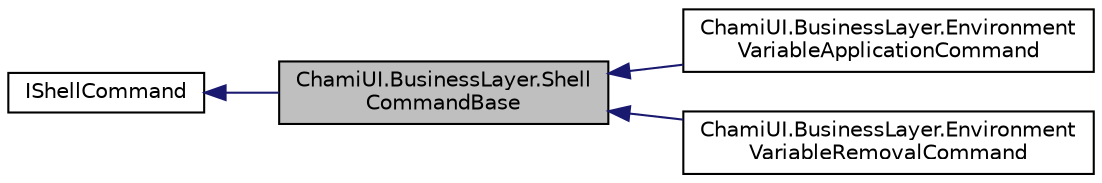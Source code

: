 digraph "ChamiUI.BusinessLayer.ShellCommandBase"
{
 // LATEX_PDF_SIZE
  edge [fontname="Helvetica",fontsize="10",labelfontname="Helvetica",labelfontsize="10"];
  node [fontname="Helvetica",fontsize="10",shape=record];
  rankdir="LR";
  Node1 [label="ChamiUI.BusinessLayer.Shell\lCommandBase",height=0.2,width=0.4,color="black", fillcolor="grey75", style="filled", fontcolor="black",tooltip="Base class that provides common protected methods for classes that implement IShellCommand."];
  Node2 -> Node1 [dir="back",color="midnightblue",fontsize="10",style="solid",fontname="Helvetica"];
  Node2 [label="IShellCommand",height=0.2,width=0.4,color="black", fillcolor="white", style="filled",URL="$interface_chami_u_i_1_1_business_layer_1_1_i_shell_command.html",tooltip="Interface for executing shell commands for use by CmdExecutorBase."];
  Node1 -> Node3 [dir="back",color="midnightblue",fontsize="10",style="solid",fontname="Helvetica"];
  Node3 [label="ChamiUI.BusinessLayer.Environment\lVariableApplicationCommand",height=0.2,width=0.4,color="black", fillcolor="white", style="filled",URL="$class_chami_u_i_1_1_business_layer_1_1_environment_variable_application_command.html",tooltip="A command that creates (persistently) a new environment variable or updates its value if it already e..."];
  Node1 -> Node4 [dir="back",color="midnightblue",fontsize="10",style="solid",fontname="Helvetica"];
  Node4 [label="ChamiUI.BusinessLayer.Environment\lVariableRemovalCommand",height=0.2,width=0.4,color="black", fillcolor="white", style="filled",URL="$class_chami_u_i_1_1_business_layer_1_1_environment_variable_removal_command.html",tooltip="Executes a shell command that removes an environment variable from the registry."];
}
